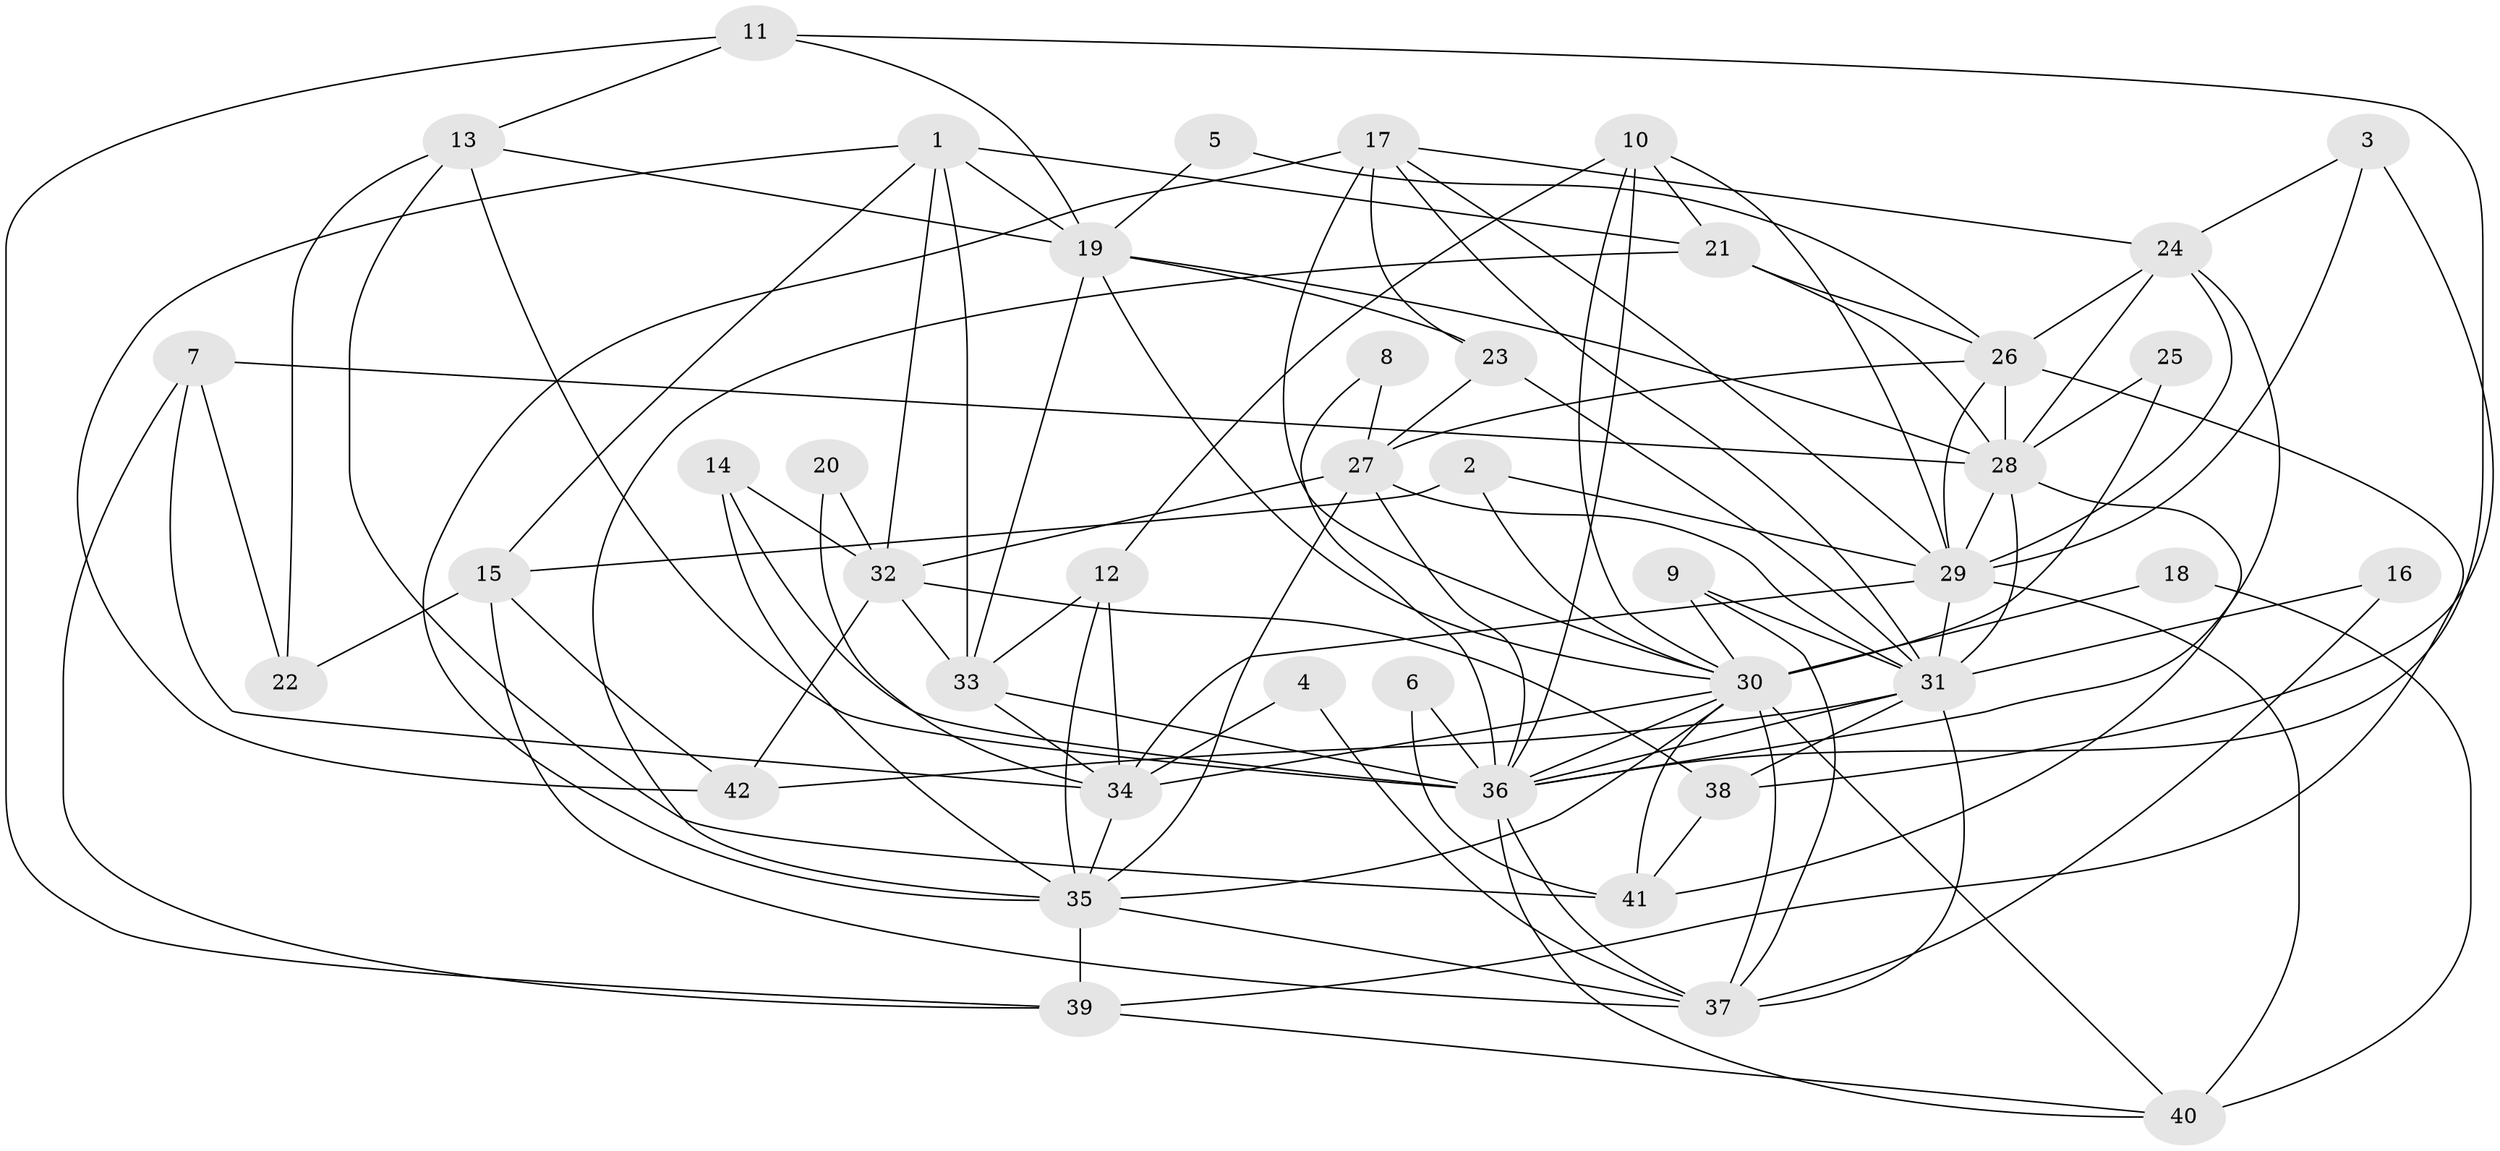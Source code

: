 // original degree distribution, {6: 0.07142857142857142, 7: 0.023809523809523808, 2: 0.19047619047619047, 3: 0.20238095238095238, 4: 0.2619047619047619, 5: 0.21428571428571427, 8: 0.023809523809523808, 9: 0.011904761904761904}
// Generated by graph-tools (version 1.1) at 2025/50/03/09/25 03:50:01]
// undirected, 42 vertices, 112 edges
graph export_dot {
graph [start="1"]
  node [color=gray90,style=filled];
  1;
  2;
  3;
  4;
  5;
  6;
  7;
  8;
  9;
  10;
  11;
  12;
  13;
  14;
  15;
  16;
  17;
  18;
  19;
  20;
  21;
  22;
  23;
  24;
  25;
  26;
  27;
  28;
  29;
  30;
  31;
  32;
  33;
  34;
  35;
  36;
  37;
  38;
  39;
  40;
  41;
  42;
  1 -- 15 [weight=2.0];
  1 -- 19 [weight=1.0];
  1 -- 21 [weight=1.0];
  1 -- 32 [weight=1.0];
  1 -- 33 [weight=2.0];
  1 -- 42 [weight=1.0];
  2 -- 15 [weight=1.0];
  2 -- 29 [weight=1.0];
  2 -- 30 [weight=1.0];
  3 -- 24 [weight=1.0];
  3 -- 29 [weight=1.0];
  3 -- 38 [weight=1.0];
  4 -- 34 [weight=1.0];
  4 -- 37 [weight=1.0];
  5 -- 19 [weight=1.0];
  5 -- 26 [weight=1.0];
  6 -- 36 [weight=1.0];
  6 -- 41 [weight=1.0];
  7 -- 22 [weight=1.0];
  7 -- 28 [weight=1.0];
  7 -- 34 [weight=1.0];
  7 -- 39 [weight=1.0];
  8 -- 27 [weight=1.0];
  8 -- 36 [weight=1.0];
  9 -- 30 [weight=1.0];
  9 -- 31 [weight=1.0];
  9 -- 37 [weight=1.0];
  10 -- 12 [weight=1.0];
  10 -- 21 [weight=1.0];
  10 -- 29 [weight=1.0];
  10 -- 30 [weight=1.0];
  10 -- 36 [weight=1.0];
  11 -- 13 [weight=1.0];
  11 -- 19 [weight=1.0];
  11 -- 36 [weight=1.0];
  11 -- 39 [weight=1.0];
  12 -- 33 [weight=1.0];
  12 -- 34 [weight=1.0];
  12 -- 35 [weight=1.0];
  13 -- 19 [weight=1.0];
  13 -- 22 [weight=1.0];
  13 -- 36 [weight=1.0];
  13 -- 41 [weight=1.0];
  14 -- 32 [weight=1.0];
  14 -- 35 [weight=1.0];
  14 -- 36 [weight=1.0];
  15 -- 22 [weight=1.0];
  15 -- 37 [weight=1.0];
  15 -- 42 [weight=2.0];
  16 -- 31 [weight=1.0];
  16 -- 37 [weight=1.0];
  17 -- 23 [weight=1.0];
  17 -- 24 [weight=1.0];
  17 -- 29 [weight=1.0];
  17 -- 30 [weight=1.0];
  17 -- 31 [weight=1.0];
  17 -- 35 [weight=1.0];
  18 -- 30 [weight=1.0];
  18 -- 40 [weight=1.0];
  19 -- 23 [weight=1.0];
  19 -- 28 [weight=1.0];
  19 -- 30 [weight=1.0];
  19 -- 33 [weight=1.0];
  20 -- 32 [weight=1.0];
  20 -- 34 [weight=1.0];
  21 -- 26 [weight=1.0];
  21 -- 28 [weight=1.0];
  21 -- 35 [weight=2.0];
  23 -- 27 [weight=1.0];
  23 -- 31 [weight=1.0];
  24 -- 26 [weight=1.0];
  24 -- 28 [weight=1.0];
  24 -- 29 [weight=1.0];
  24 -- 36 [weight=1.0];
  25 -- 28 [weight=1.0];
  25 -- 30 [weight=1.0];
  26 -- 27 [weight=1.0];
  26 -- 28 [weight=1.0];
  26 -- 29 [weight=1.0];
  26 -- 39 [weight=1.0];
  27 -- 31 [weight=1.0];
  27 -- 32 [weight=1.0];
  27 -- 35 [weight=1.0];
  27 -- 36 [weight=1.0];
  28 -- 29 [weight=1.0];
  28 -- 31 [weight=1.0];
  28 -- 41 [weight=1.0];
  29 -- 31 [weight=1.0];
  29 -- 34 [weight=2.0];
  29 -- 40 [weight=2.0];
  30 -- 34 [weight=2.0];
  30 -- 35 [weight=2.0];
  30 -- 36 [weight=2.0];
  30 -- 37 [weight=1.0];
  30 -- 40 [weight=2.0];
  30 -- 41 [weight=1.0];
  31 -- 36 [weight=1.0];
  31 -- 37 [weight=1.0];
  31 -- 38 [weight=1.0];
  31 -- 42 [weight=1.0];
  32 -- 33 [weight=1.0];
  32 -- 38 [weight=1.0];
  32 -- 42 [weight=1.0];
  33 -- 34 [weight=1.0];
  33 -- 36 [weight=2.0];
  34 -- 35 [weight=1.0];
  35 -- 37 [weight=1.0];
  35 -- 39 [weight=1.0];
  36 -- 37 [weight=1.0];
  36 -- 40 [weight=1.0];
  38 -- 41 [weight=1.0];
  39 -- 40 [weight=1.0];
}
